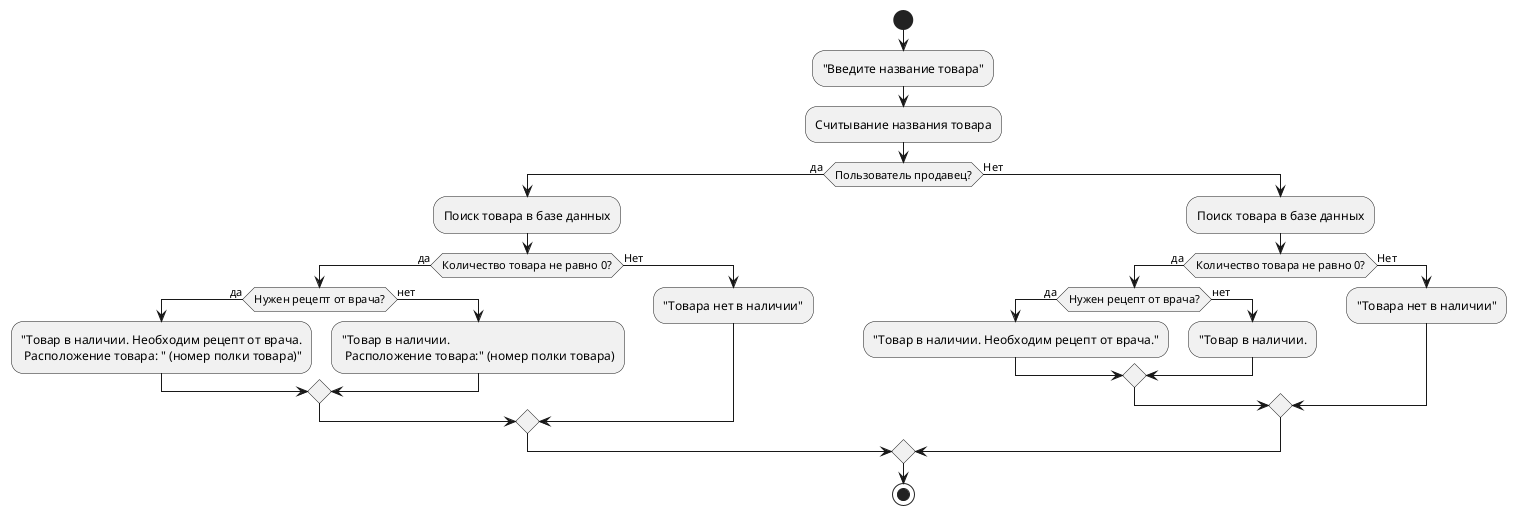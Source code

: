 @startuml
start

:"Введите название товара";
:Считывание названия товара;

if (Пользователь продавец?) then (да)
    :Поиск товара в базе данных;
    if (Количество товара не равно 0?) then (да)
        if (Нужен рецепт от врача?) then (да)
        :"Товар в наличии. Необходим рецепт от врача.
         Расположение товара: " (номер полки товара)";
        else(нет)
        :"Товар в наличии.
         Расположение товара:" (номер полки товара);
         endif
    else(Нет)
    :"Товара нет в наличии";
    endif
else(Нет)
:Поиск товара в базе данных;
    if (Количество товара не равно 0?) then (да)
        if (Нужен рецепт от врача?) then (да)
        :"Товар в наличии. Необходим рецепт от врача.";
        else(нет)
        :"Товар в наличии.;
         endif
    else(Нет)
    :"Товара нет в наличии";
    endif


endif
stop
@enduml